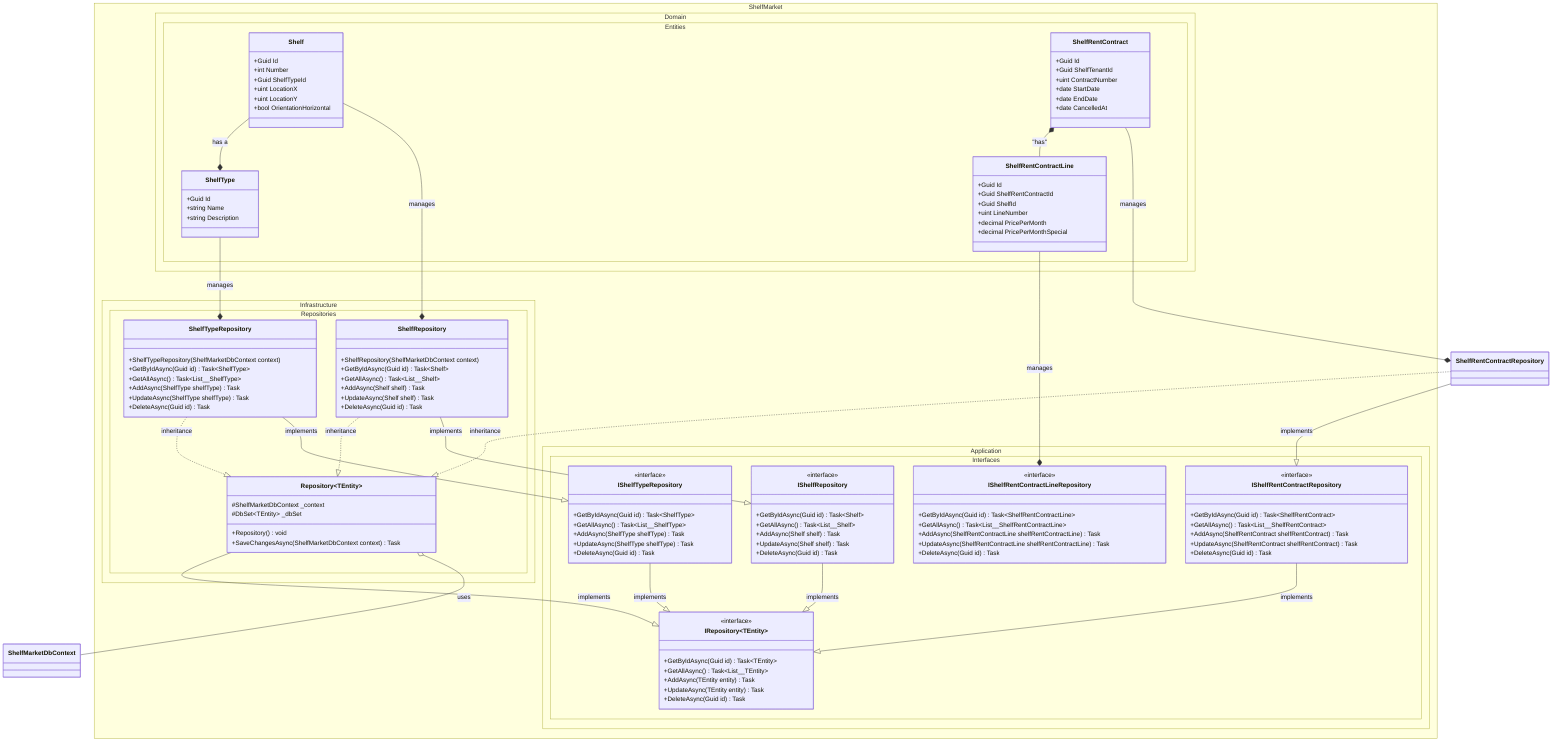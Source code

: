 ﻿classDiagram
    namespace ShelfMarket.Domain.Entities {
        class ShelfType {
            +Guid Id
            +string Name
            +string Description
        }

        class Shelf {
            +Guid Id
            +int Number
            +Guid ShelfTypeId
            +uint LocationX
            +uint LocationY
            +bool OrientationHorizontal
        }

        class ShelfRentContract {
            +Guid Id
            +Guid ShelfTenantId
            +uint ContractNumber
            +date StartDate
            +date EndDate
            +date CancelledAt
        }

        class ShelfRentContractLine {
            +Guid Id
            +Guid ShelfRentContractId
            +Guid ShelfId
            +uint LineNumber
            +decimal PricePerMonth
            +decimal PricePerMonthSpecial
        }
    }

    namespace ShelfMarket.Application.Interfaces {
        class IRepository~TEntity~ {
            <<interface>>
            +GetByIdAsync(Guid id) Task~TEntity~
            +GetAllAsync() Task~List__TEntity~
            +AddAsync(TEntity entity) Task
            +UpdateAsync(TEntity entity) Task
            +DeleteAsync(Guid id) Task
        }
        class IShelfTypeRepository {
            <<interface>>
            +GetByIdAsync(Guid id) Task~ShelfType~
            +GetAllAsync() Task~List__ShelfType~
            +AddAsync(ShelfType shelfType) Task
            +UpdateAsync(ShelfType shelfType) Task
            +DeleteAsync(Guid id) Task
        }

        class IShelfRepository {
            <<interface>>
            +GetByIdAsync(Guid id) Task~Shelf~
            +GetAllAsync() Task~List__Shelf~
            +AddAsync(Shelf shelf) Task
            +UpdateAsync(Shelf shelf) Task
            +DeleteAsync(Guid id) Task
        }

        class IShelfRentContractRepository {
            <<interface>>
            +GetByIdAsync(Guid id) Task~ShelfRentContract~
            +GetAllAsync() Task~List__ShelfRentContract~
            +AddAsync(ShelfRentContract shelfRentContract) Task
            +UpdateAsync(ShelfRentContract shelfRentContract) Task
            +DeleteAsync(Guid id) Task
        }

        class IShelfRentContractLineRepository {
            <<interface>>
            +GetByIdAsync(Guid id) Task~ShelfRentContractLine~
            +GetAllAsync() Task~List__ShelfRentContractLine~
            +AddAsync(ShelfRentContractLine shelfRentContractLine) Task
            +UpdateAsync(ShelfRentContractLine shelfRentContractLine) Task
            +DeleteAsync(Guid id) Task
        }
    }

    namespace ShelfMarket.Infrastructure.Repositories {
        class Repository~TEntity~ {
            #ShelfMarketDbContext _context
            #DbSet~TEntity~ _dbSet
            +Repository() void
            +SaveChangesAsync(ShelfMarketDbContext context) Task
        }

        class ShelfRepository {
            +ShelfRepository(ShelfMarketDbContext context)
            +GetByIdAsync(Guid id) Task~Shelf~ 
            +GetAllAsync() Task~List__Shelf~ 
            +AddAsync(Shelf shelf) Task
            +UpdateAsync(Shelf shelf) Task
            +DeleteAsync(Guid id) Task
        }

        class ShelfTypeRepository {
            +ShelfTypeRepository(ShelfMarketDbContext context)
            +GetByIdAsync(Guid id) Task~ShelfType~
            +GetAllAsync() Task~List__ShelfType~
            +AddAsync(ShelfType shelfType) Task
            +UpdateAsync(ShelfType shelfType) Task
            +DeleteAsync(Guid id) Task
        }
    }

    %% Associations
    Shelf --* ShelfRepository : manages
    ShelfType --* ShelfTypeRepository : manages
    ShelfRentContract --* ShelfRentContractRepository : manages
    ShelfRentContractLine --* IShelfRentContractLineRepository : manages

    %% Composition
    Shelf --* ShelfType : has a
    ShelfRentContract *-- ShelfRentContractLine : "has"
    
    Repository o-- ShelfMarketDbContext : uses


    %% Inheritance and Implementation
    ShelfRepository --|> IShelfRepository : implements
    ShelfTypeRepository --|> IShelfTypeRepository : implements
    ShelfRentContractRepository --|> IShelfRentContractRepository : implements
    Repository --|> IRepository : implements

    IShelfRepository --|> IRepository : implements
    IShelfTypeRepository --|> IRepository : implements
    IShelfRentContractRepository --|> IRepository : implements

    ShelfRepository ..|> Repository : inheritance
    ShelfTypeRepository ..|> Repository : inheritance
    ShelfRentContractRepository ..|> Repository : inheritance